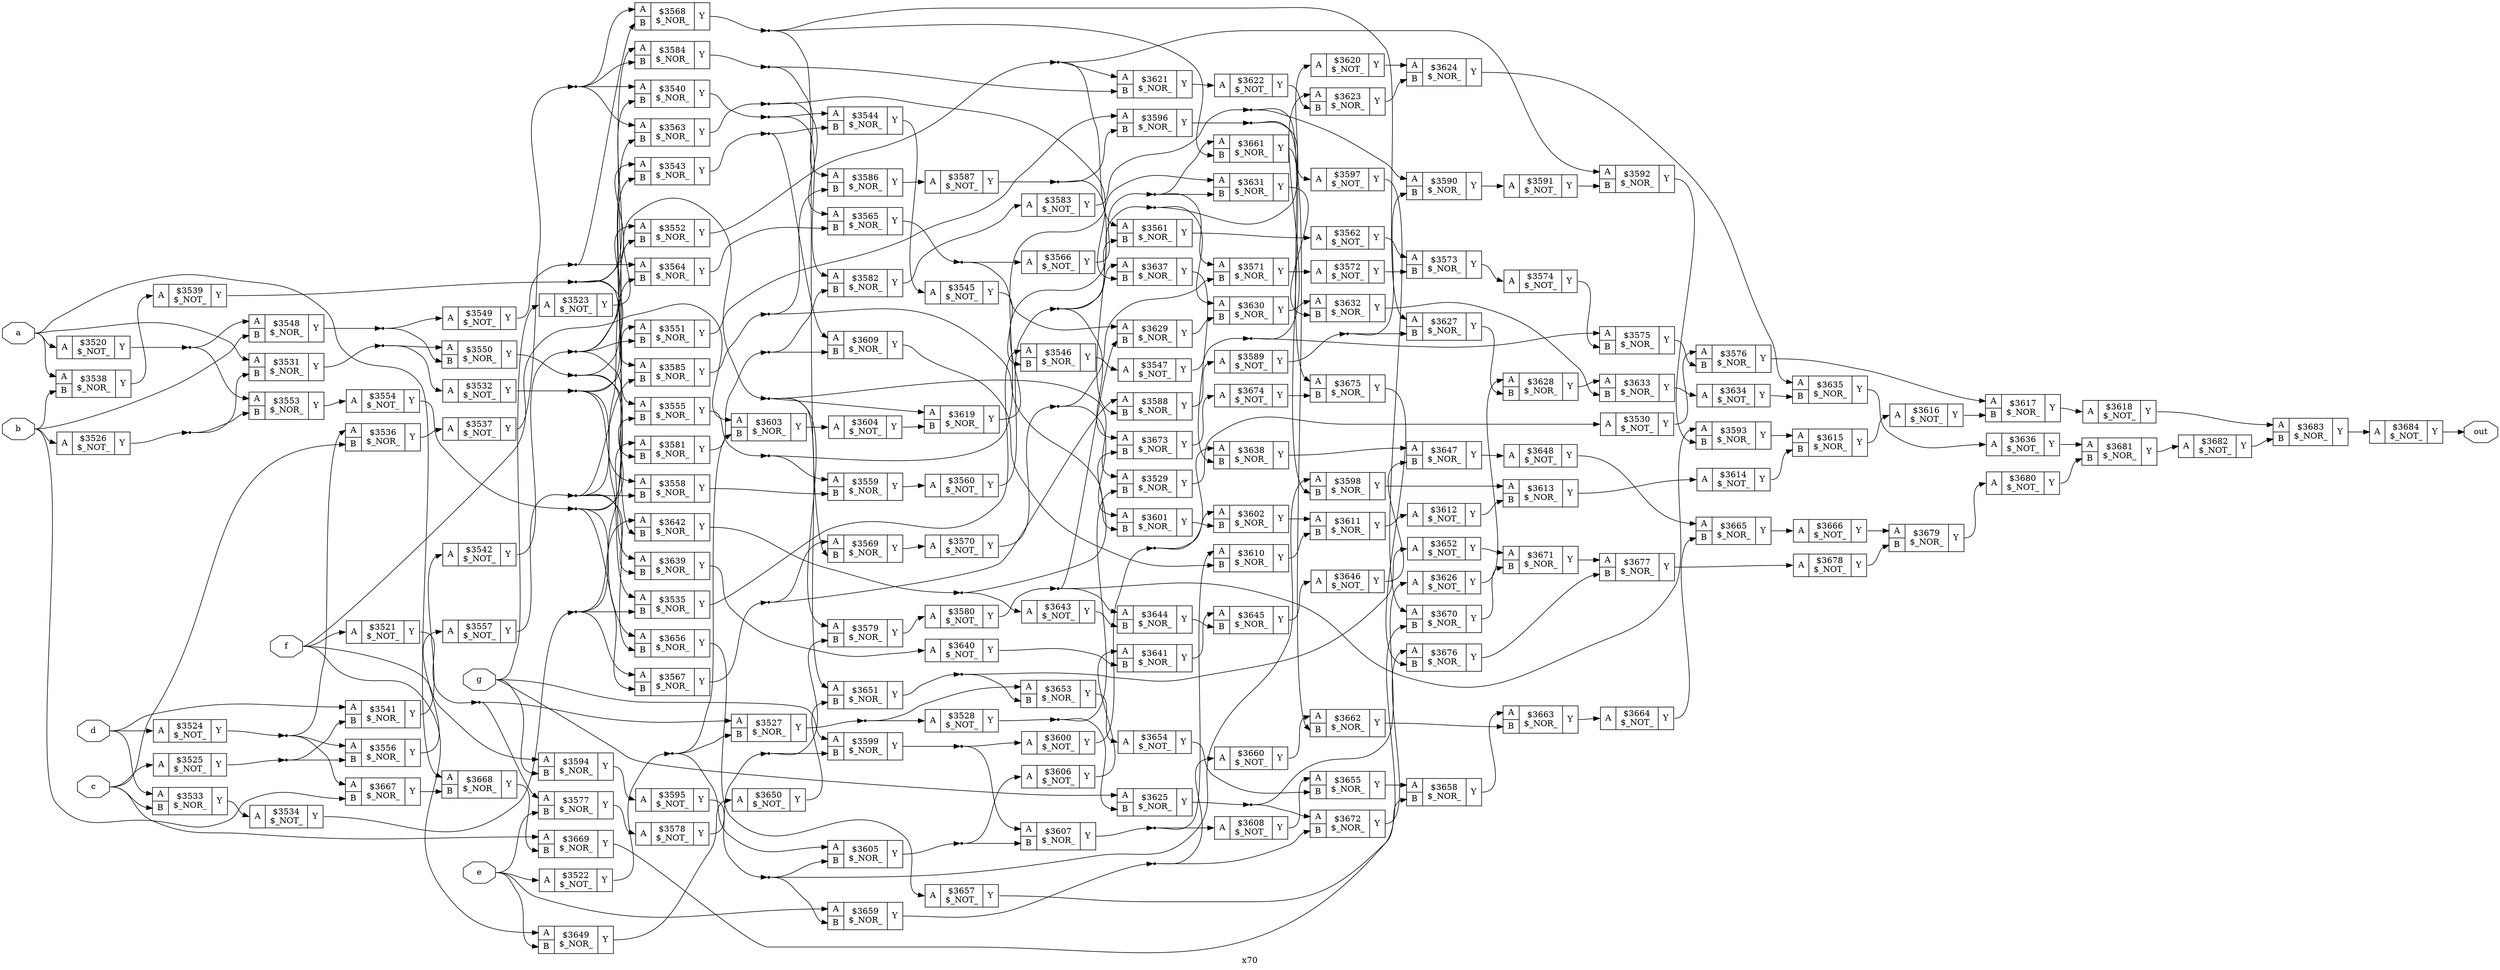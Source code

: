 digraph "x70" {
label="x70";
rankdir="LR";
remincross=true;
n165 [ shape=octagon, label="a", color="black", fontcolor="black" ];
n166 [ shape=octagon, label="b", color="black", fontcolor="black" ];
n167 [ shape=octagon, label="c", color="black", fontcolor="black" ];
n168 [ shape=octagon, label="d", color="black", fontcolor="black" ];
n169 [ shape=octagon, label="e", color="black", fontcolor="black" ];
n170 [ shape=octagon, label="f", color="black", fontcolor="black" ];
n171 [ shape=octagon, label="g", color="black", fontcolor="black" ];
n172 [ shape=octagon, label="out", color="black", fontcolor="black" ];
c175 [ shape=record, label="{{<p173> A}|$3520\n$_NOT_|{<p174> Y}}" ];
c176 [ shape=record, label="{{<p173> A}|$3521\n$_NOT_|{<p174> Y}}" ];
c177 [ shape=record, label="{{<p173> A}|$3522\n$_NOT_|{<p174> Y}}" ];
c178 [ shape=record, label="{{<p173> A}|$3523\n$_NOT_|{<p174> Y}}" ];
c179 [ shape=record, label="{{<p173> A}|$3524\n$_NOT_|{<p174> Y}}" ];
c180 [ shape=record, label="{{<p173> A}|$3525\n$_NOT_|{<p174> Y}}" ];
c181 [ shape=record, label="{{<p173> A}|$3526\n$_NOT_|{<p174> Y}}" ];
c183 [ shape=record, label="{{<p173> A|<p182> B}|$3527\n$_NOR_|{<p174> Y}}" ];
c184 [ shape=record, label="{{<p173> A}|$3528\n$_NOT_|{<p174> Y}}" ];
c185 [ shape=record, label="{{<p173> A|<p182> B}|$3529\n$_NOR_|{<p174> Y}}" ];
c186 [ shape=record, label="{{<p173> A}|$3530\n$_NOT_|{<p174> Y}}" ];
c187 [ shape=record, label="{{<p173> A|<p182> B}|$3531\n$_NOR_|{<p174> Y}}" ];
c188 [ shape=record, label="{{<p173> A}|$3532\n$_NOT_|{<p174> Y}}" ];
c189 [ shape=record, label="{{<p173> A|<p182> B}|$3533\n$_NOR_|{<p174> Y}}" ];
c190 [ shape=record, label="{{<p173> A}|$3534\n$_NOT_|{<p174> Y}}" ];
c191 [ shape=record, label="{{<p173> A|<p182> B}|$3535\n$_NOR_|{<p174> Y}}" ];
c192 [ shape=record, label="{{<p173> A|<p182> B}|$3536\n$_NOR_|{<p174> Y}}" ];
c193 [ shape=record, label="{{<p173> A}|$3537\n$_NOT_|{<p174> Y}}" ];
c194 [ shape=record, label="{{<p173> A|<p182> B}|$3538\n$_NOR_|{<p174> Y}}" ];
c195 [ shape=record, label="{{<p173> A}|$3539\n$_NOT_|{<p174> Y}}" ];
c196 [ shape=record, label="{{<p173> A|<p182> B}|$3540\n$_NOR_|{<p174> Y}}" ];
c197 [ shape=record, label="{{<p173> A|<p182> B}|$3541\n$_NOR_|{<p174> Y}}" ];
c198 [ shape=record, label="{{<p173> A}|$3542\n$_NOT_|{<p174> Y}}" ];
c199 [ shape=record, label="{{<p173> A|<p182> B}|$3543\n$_NOR_|{<p174> Y}}" ];
c200 [ shape=record, label="{{<p173> A|<p182> B}|$3544\n$_NOR_|{<p174> Y}}" ];
c201 [ shape=record, label="{{<p173> A}|$3545\n$_NOT_|{<p174> Y}}" ];
c202 [ shape=record, label="{{<p173> A|<p182> B}|$3546\n$_NOR_|{<p174> Y}}" ];
c203 [ shape=record, label="{{<p173> A}|$3547\n$_NOT_|{<p174> Y}}" ];
c204 [ shape=record, label="{{<p173> A|<p182> B}|$3548\n$_NOR_|{<p174> Y}}" ];
c205 [ shape=record, label="{{<p173> A}|$3549\n$_NOT_|{<p174> Y}}" ];
c206 [ shape=record, label="{{<p173> A|<p182> B}|$3550\n$_NOR_|{<p174> Y}}" ];
c207 [ shape=record, label="{{<p173> A|<p182> B}|$3551\n$_NOR_|{<p174> Y}}" ];
c208 [ shape=record, label="{{<p173> A|<p182> B}|$3552\n$_NOR_|{<p174> Y}}" ];
c209 [ shape=record, label="{{<p173> A|<p182> B}|$3553\n$_NOR_|{<p174> Y}}" ];
c210 [ shape=record, label="{{<p173> A}|$3554\n$_NOT_|{<p174> Y}}" ];
c211 [ shape=record, label="{{<p173> A|<p182> B}|$3555\n$_NOR_|{<p174> Y}}" ];
c212 [ shape=record, label="{{<p173> A|<p182> B}|$3556\n$_NOR_|{<p174> Y}}" ];
c213 [ shape=record, label="{{<p173> A}|$3557\n$_NOT_|{<p174> Y}}" ];
c214 [ shape=record, label="{{<p173> A|<p182> B}|$3558\n$_NOR_|{<p174> Y}}" ];
c215 [ shape=record, label="{{<p173> A|<p182> B}|$3559\n$_NOR_|{<p174> Y}}" ];
c216 [ shape=record, label="{{<p173> A}|$3560\n$_NOT_|{<p174> Y}}" ];
c217 [ shape=record, label="{{<p173> A|<p182> B}|$3561\n$_NOR_|{<p174> Y}}" ];
c218 [ shape=record, label="{{<p173> A}|$3562\n$_NOT_|{<p174> Y}}" ];
c219 [ shape=record, label="{{<p173> A|<p182> B}|$3563\n$_NOR_|{<p174> Y}}" ];
c220 [ shape=record, label="{{<p173> A|<p182> B}|$3564\n$_NOR_|{<p174> Y}}" ];
c221 [ shape=record, label="{{<p173> A|<p182> B}|$3565\n$_NOR_|{<p174> Y}}" ];
c222 [ shape=record, label="{{<p173> A}|$3566\n$_NOT_|{<p174> Y}}" ];
c223 [ shape=record, label="{{<p173> A|<p182> B}|$3567\n$_NOR_|{<p174> Y}}" ];
c224 [ shape=record, label="{{<p173> A|<p182> B}|$3568\n$_NOR_|{<p174> Y}}" ];
c225 [ shape=record, label="{{<p173> A|<p182> B}|$3569\n$_NOR_|{<p174> Y}}" ];
c226 [ shape=record, label="{{<p173> A}|$3570\n$_NOT_|{<p174> Y}}" ];
c227 [ shape=record, label="{{<p173> A|<p182> B}|$3571\n$_NOR_|{<p174> Y}}" ];
c228 [ shape=record, label="{{<p173> A}|$3572\n$_NOT_|{<p174> Y}}" ];
c229 [ shape=record, label="{{<p173> A|<p182> B}|$3573\n$_NOR_|{<p174> Y}}" ];
c230 [ shape=record, label="{{<p173> A}|$3574\n$_NOT_|{<p174> Y}}" ];
c231 [ shape=record, label="{{<p173> A|<p182> B}|$3575\n$_NOR_|{<p174> Y}}" ];
c232 [ shape=record, label="{{<p173> A|<p182> B}|$3576\n$_NOR_|{<p174> Y}}" ];
c233 [ shape=record, label="{{<p173> A|<p182> B}|$3577\n$_NOR_|{<p174> Y}}" ];
c234 [ shape=record, label="{{<p173> A}|$3578\n$_NOT_|{<p174> Y}}" ];
c235 [ shape=record, label="{{<p173> A|<p182> B}|$3579\n$_NOR_|{<p174> Y}}" ];
c236 [ shape=record, label="{{<p173> A}|$3580\n$_NOT_|{<p174> Y}}" ];
c237 [ shape=record, label="{{<p173> A|<p182> B}|$3581\n$_NOR_|{<p174> Y}}" ];
c238 [ shape=record, label="{{<p173> A|<p182> B}|$3582\n$_NOR_|{<p174> Y}}" ];
c239 [ shape=record, label="{{<p173> A}|$3583\n$_NOT_|{<p174> Y}}" ];
c240 [ shape=record, label="{{<p173> A|<p182> B}|$3584\n$_NOR_|{<p174> Y}}" ];
c241 [ shape=record, label="{{<p173> A|<p182> B}|$3585\n$_NOR_|{<p174> Y}}" ];
c242 [ shape=record, label="{{<p173> A|<p182> B}|$3586\n$_NOR_|{<p174> Y}}" ];
c243 [ shape=record, label="{{<p173> A}|$3587\n$_NOT_|{<p174> Y}}" ];
c244 [ shape=record, label="{{<p173> A|<p182> B}|$3588\n$_NOR_|{<p174> Y}}" ];
c245 [ shape=record, label="{{<p173> A}|$3589\n$_NOT_|{<p174> Y}}" ];
c246 [ shape=record, label="{{<p173> A|<p182> B}|$3590\n$_NOR_|{<p174> Y}}" ];
c247 [ shape=record, label="{{<p173> A}|$3591\n$_NOT_|{<p174> Y}}" ];
c248 [ shape=record, label="{{<p173> A|<p182> B}|$3592\n$_NOR_|{<p174> Y}}" ];
c249 [ shape=record, label="{{<p173> A|<p182> B}|$3593\n$_NOR_|{<p174> Y}}" ];
c250 [ shape=record, label="{{<p173> A|<p182> B}|$3594\n$_NOR_|{<p174> Y}}" ];
c251 [ shape=record, label="{{<p173> A}|$3595\n$_NOT_|{<p174> Y}}" ];
c252 [ shape=record, label="{{<p173> A|<p182> B}|$3596\n$_NOR_|{<p174> Y}}" ];
c253 [ shape=record, label="{{<p173> A}|$3597\n$_NOT_|{<p174> Y}}" ];
c254 [ shape=record, label="{{<p173> A|<p182> B}|$3598\n$_NOR_|{<p174> Y}}" ];
c255 [ shape=record, label="{{<p173> A|<p182> B}|$3599\n$_NOR_|{<p174> Y}}" ];
c256 [ shape=record, label="{{<p173> A}|$3600\n$_NOT_|{<p174> Y}}" ];
c257 [ shape=record, label="{{<p173> A|<p182> B}|$3601\n$_NOR_|{<p174> Y}}" ];
c258 [ shape=record, label="{{<p173> A|<p182> B}|$3602\n$_NOR_|{<p174> Y}}" ];
c259 [ shape=record, label="{{<p173> A|<p182> B}|$3603\n$_NOR_|{<p174> Y}}" ];
c260 [ shape=record, label="{{<p173> A}|$3604\n$_NOT_|{<p174> Y}}" ];
c261 [ shape=record, label="{{<p173> A|<p182> B}|$3605\n$_NOR_|{<p174> Y}}" ];
c262 [ shape=record, label="{{<p173> A}|$3606\n$_NOT_|{<p174> Y}}" ];
c263 [ shape=record, label="{{<p173> A|<p182> B}|$3607\n$_NOR_|{<p174> Y}}" ];
c264 [ shape=record, label="{{<p173> A}|$3608\n$_NOT_|{<p174> Y}}" ];
c265 [ shape=record, label="{{<p173> A|<p182> B}|$3609\n$_NOR_|{<p174> Y}}" ];
c266 [ shape=record, label="{{<p173> A|<p182> B}|$3610\n$_NOR_|{<p174> Y}}" ];
c267 [ shape=record, label="{{<p173> A|<p182> B}|$3611\n$_NOR_|{<p174> Y}}" ];
c268 [ shape=record, label="{{<p173> A}|$3612\n$_NOT_|{<p174> Y}}" ];
c269 [ shape=record, label="{{<p173> A|<p182> B}|$3613\n$_NOR_|{<p174> Y}}" ];
c270 [ shape=record, label="{{<p173> A}|$3614\n$_NOT_|{<p174> Y}}" ];
c271 [ shape=record, label="{{<p173> A|<p182> B}|$3615\n$_NOR_|{<p174> Y}}" ];
c272 [ shape=record, label="{{<p173> A}|$3616\n$_NOT_|{<p174> Y}}" ];
c273 [ shape=record, label="{{<p173> A|<p182> B}|$3617\n$_NOR_|{<p174> Y}}" ];
c274 [ shape=record, label="{{<p173> A}|$3618\n$_NOT_|{<p174> Y}}" ];
c275 [ shape=record, label="{{<p173> A|<p182> B}|$3619\n$_NOR_|{<p174> Y}}" ];
c276 [ shape=record, label="{{<p173> A}|$3620\n$_NOT_|{<p174> Y}}" ];
c277 [ shape=record, label="{{<p173> A|<p182> B}|$3621\n$_NOR_|{<p174> Y}}" ];
c278 [ shape=record, label="{{<p173> A}|$3622\n$_NOT_|{<p174> Y}}" ];
c279 [ shape=record, label="{{<p173> A|<p182> B}|$3623\n$_NOR_|{<p174> Y}}" ];
c280 [ shape=record, label="{{<p173> A|<p182> B}|$3624\n$_NOR_|{<p174> Y}}" ];
c281 [ shape=record, label="{{<p173> A|<p182> B}|$3625\n$_NOR_|{<p174> Y}}" ];
c282 [ shape=record, label="{{<p173> A}|$3626\n$_NOT_|{<p174> Y}}" ];
c283 [ shape=record, label="{{<p173> A|<p182> B}|$3627\n$_NOR_|{<p174> Y}}" ];
c284 [ shape=record, label="{{<p173> A|<p182> B}|$3628\n$_NOR_|{<p174> Y}}" ];
c285 [ shape=record, label="{{<p173> A|<p182> B}|$3629\n$_NOR_|{<p174> Y}}" ];
c286 [ shape=record, label="{{<p173> A|<p182> B}|$3630\n$_NOR_|{<p174> Y}}" ];
c287 [ shape=record, label="{{<p173> A|<p182> B}|$3631\n$_NOR_|{<p174> Y}}" ];
c288 [ shape=record, label="{{<p173> A|<p182> B}|$3632\n$_NOR_|{<p174> Y}}" ];
c289 [ shape=record, label="{{<p173> A|<p182> B}|$3633\n$_NOR_|{<p174> Y}}" ];
c290 [ shape=record, label="{{<p173> A}|$3634\n$_NOT_|{<p174> Y}}" ];
c291 [ shape=record, label="{{<p173> A|<p182> B}|$3635\n$_NOR_|{<p174> Y}}" ];
c292 [ shape=record, label="{{<p173> A}|$3636\n$_NOT_|{<p174> Y}}" ];
c293 [ shape=record, label="{{<p173> A|<p182> B}|$3637\n$_NOR_|{<p174> Y}}" ];
c294 [ shape=record, label="{{<p173> A|<p182> B}|$3638\n$_NOR_|{<p174> Y}}" ];
c295 [ shape=record, label="{{<p173> A|<p182> B}|$3639\n$_NOR_|{<p174> Y}}" ];
c296 [ shape=record, label="{{<p173> A}|$3640\n$_NOT_|{<p174> Y}}" ];
c297 [ shape=record, label="{{<p173> A|<p182> B}|$3641\n$_NOR_|{<p174> Y}}" ];
c298 [ shape=record, label="{{<p173> A|<p182> B}|$3642\n$_NOR_|{<p174> Y}}" ];
c299 [ shape=record, label="{{<p173> A}|$3643\n$_NOT_|{<p174> Y}}" ];
c300 [ shape=record, label="{{<p173> A|<p182> B}|$3644\n$_NOR_|{<p174> Y}}" ];
c301 [ shape=record, label="{{<p173> A|<p182> B}|$3645\n$_NOR_|{<p174> Y}}" ];
c302 [ shape=record, label="{{<p173> A}|$3646\n$_NOT_|{<p174> Y}}" ];
c303 [ shape=record, label="{{<p173> A|<p182> B}|$3647\n$_NOR_|{<p174> Y}}" ];
c304 [ shape=record, label="{{<p173> A}|$3648\n$_NOT_|{<p174> Y}}" ];
c305 [ shape=record, label="{{<p173> A|<p182> B}|$3649\n$_NOR_|{<p174> Y}}" ];
c306 [ shape=record, label="{{<p173> A}|$3650\n$_NOT_|{<p174> Y}}" ];
c307 [ shape=record, label="{{<p173> A|<p182> B}|$3651\n$_NOR_|{<p174> Y}}" ];
c308 [ shape=record, label="{{<p173> A}|$3652\n$_NOT_|{<p174> Y}}" ];
c309 [ shape=record, label="{{<p173> A|<p182> B}|$3653\n$_NOR_|{<p174> Y}}" ];
c310 [ shape=record, label="{{<p173> A}|$3654\n$_NOT_|{<p174> Y}}" ];
c311 [ shape=record, label="{{<p173> A|<p182> B}|$3655\n$_NOR_|{<p174> Y}}" ];
c312 [ shape=record, label="{{<p173> A|<p182> B}|$3656\n$_NOR_|{<p174> Y}}" ];
c313 [ shape=record, label="{{<p173> A}|$3657\n$_NOT_|{<p174> Y}}" ];
c314 [ shape=record, label="{{<p173> A|<p182> B}|$3658\n$_NOR_|{<p174> Y}}" ];
c315 [ shape=record, label="{{<p173> A|<p182> B}|$3659\n$_NOR_|{<p174> Y}}" ];
c316 [ shape=record, label="{{<p173> A}|$3660\n$_NOT_|{<p174> Y}}" ];
c317 [ shape=record, label="{{<p173> A|<p182> B}|$3661\n$_NOR_|{<p174> Y}}" ];
c318 [ shape=record, label="{{<p173> A|<p182> B}|$3662\n$_NOR_|{<p174> Y}}" ];
c319 [ shape=record, label="{{<p173> A|<p182> B}|$3663\n$_NOR_|{<p174> Y}}" ];
c320 [ shape=record, label="{{<p173> A}|$3664\n$_NOT_|{<p174> Y}}" ];
c321 [ shape=record, label="{{<p173> A|<p182> B}|$3665\n$_NOR_|{<p174> Y}}" ];
c322 [ shape=record, label="{{<p173> A}|$3666\n$_NOT_|{<p174> Y}}" ];
c323 [ shape=record, label="{{<p173> A|<p182> B}|$3667\n$_NOR_|{<p174> Y}}" ];
c324 [ shape=record, label="{{<p173> A|<p182> B}|$3668\n$_NOR_|{<p174> Y}}" ];
c325 [ shape=record, label="{{<p173> A|<p182> B}|$3669\n$_NOR_|{<p174> Y}}" ];
c326 [ shape=record, label="{{<p173> A|<p182> B}|$3670\n$_NOR_|{<p174> Y}}" ];
c327 [ shape=record, label="{{<p173> A|<p182> B}|$3671\n$_NOR_|{<p174> Y}}" ];
c328 [ shape=record, label="{{<p173> A|<p182> B}|$3672\n$_NOR_|{<p174> Y}}" ];
c329 [ shape=record, label="{{<p173> A|<p182> B}|$3673\n$_NOR_|{<p174> Y}}" ];
c330 [ shape=record, label="{{<p173> A}|$3674\n$_NOT_|{<p174> Y}}" ];
c331 [ shape=record, label="{{<p173> A|<p182> B}|$3675\n$_NOR_|{<p174> Y}}" ];
c332 [ shape=record, label="{{<p173> A|<p182> B}|$3676\n$_NOR_|{<p174> Y}}" ];
c333 [ shape=record, label="{{<p173> A|<p182> B}|$3677\n$_NOR_|{<p174> Y}}" ];
c334 [ shape=record, label="{{<p173> A}|$3678\n$_NOT_|{<p174> Y}}" ];
c335 [ shape=record, label="{{<p173> A|<p182> B}|$3679\n$_NOR_|{<p174> Y}}" ];
c336 [ shape=record, label="{{<p173> A}|$3680\n$_NOT_|{<p174> Y}}" ];
c337 [ shape=record, label="{{<p173> A|<p182> B}|$3681\n$_NOR_|{<p174> Y}}" ];
c338 [ shape=record, label="{{<p173> A}|$3682\n$_NOT_|{<p174> Y}}" ];
c339 [ shape=record, label="{{<p173> A|<p182> B}|$3683\n$_NOR_|{<p174> Y}}" ];
c340 [ shape=record, label="{{<p173> A}|$3684\n$_NOT_|{<p174> Y}}" ];
c267:p174:e -> c268:p173:w [color="black", label=""];
c276:p174:e -> c280:p173:w [color="black", label=""];
n100 [ shape=point ];
c203:p174:e -> n100:w [color="black", label=""];
n100:e -> c231:p173:w [color="black", label=""];
n100:e -> c279:p173:w [color="black", label=""];
n101 [ shape=point ];
c204:p174:e -> n101:w [color="black", label=""];
n101:e -> c205:p173:w [color="black", label=""];
n101:e -> c206:p182:w [color="black", label=""];
n102 [ shape=point ];
c205:p174:e -> n102:w [color="black", label=""];
n102:e -> c220:p173:w [color="black", label=""];
n102:e -> c224:p182:w [color="black", label=""];
n103 [ shape=point ];
c206:p174:e -> n103:w [color="black", label=""];
n103:e -> c208:p182:w [color="black", label=""];
n103:e -> c237:p182:w [color="black", label=""];
n103:e -> c295:p173:w [color="black", label=""];
c207:p174:e -> c252:p173:w [color="black", label=""];
n105 [ shape=point ];
c208:p174:e -> n105:w [color="black", label=""];
n105:e -> c217:p173:w [color="black", label=""];
n105:e -> c248:p173:w [color="black", label=""];
n105:e -> c277:p173:w [color="black", label=""];
c209:p174:e -> c210:p173:w [color="black", label=""];
n107 [ shape=point ];
c210:p174:e -> n107:w [color="black", label=""];
n107:e -> c211:p182:w [color="black", label=""];
n107:e -> c219:p182:w [color="black", label=""];
n107:e -> c223:p182:w [color="black", label=""];
n107:e -> c312:p173:w [color="black", label=""];
n108 [ shape=point ];
c211:p174:e -> n108:w [color="black", label=""];
n108:e -> c215:p173:w [color="black", label=""];
n108:e -> c287:p173:w [color="black", label=""];
c212:p174:e -> c213:p173:w [color="black", label=""];
n11 [ shape=point ];
c176:p174:e -> n11:w [color="black", label=""];
n11:e -> c183:p173:w [color="black", label=""];
n11:e -> c233:p173:w [color="black", label=""];
n110 [ shape=point ];
c213:p174:e -> n110:w [color="black", label=""];
n110:e -> c214:p182:w [color="black", label=""];
n110:e -> c220:p182:w [color="black", label=""];
n110:e -> c241:p182:w [color="black", label=""];
n110:e -> c295:p182:w [color="black", label=""];
n110:e -> c312:p182:w [color="black", label=""];
c214:p174:e -> c215:p182:w [color="black", label=""];
c215:p174:e -> c216:p173:w [color="black", label=""];
n113 [ shape=point ];
c216:p174:e -> n113:w [color="black", label=""];
n113:e -> c217:p182:w [color="black", label=""];
n113:e -> c293:p173:w [color="black", label=""];
n113:e -> c329:p173:w [color="black", label=""];
c217:p174:e -> c218:p173:w [color="black", label=""];
c218:p174:e -> c229:p173:w [color="black", label=""];
n116 [ shape=point ];
c219:p174:e -> n116:w [color="black", label=""];
n116:e -> c221:p173:w [color="black", label=""];
n116:e -> c293:p182:w [color="black", label=""];
c220:p174:e -> c221:p182:w [color="black", label=""];
n118 [ shape=point ];
c221:p174:e -> n118:w [color="black", label=""];
n118:e -> c222:p173:w [color="black", label=""];
n118:e -> c285:p173:w [color="black", label=""];
n119 [ shape=point ];
c222:p174:e -> n119:w [color="black", label=""];
n119:e -> c227:p173:w [color="black", label=""];
n119:e -> c287:p182:w [color="black", label=""];
n119:e -> c317:p173:w [color="black", label=""];
c277:p174:e -> c278:p173:w [color="black", label=""];
n120 [ shape=point ];
c223:p174:e -> n120:w [color="black", label=""];
n120:e -> c225:p173:w [color="black", label=""];
n120:e -> c244:p173:w [color="black", label=""];
n121 [ shape=point ];
c224:p174:e -> n121:w [color="black", label=""];
n121:e -> c225:p182:w [color="black", label=""];
n121:e -> c283:p173:w [color="black", label=""];
n121:e -> c317:p182:w [color="black", label=""];
c225:p174:e -> c226:p173:w [color="black", label=""];
n123 [ shape=point ];
c226:p174:e -> n123:w [color="black", label=""];
n123:e -> c227:p182:w [color="black", label=""];
n123:e -> c257:p173:w [color="black", label=""];
c227:p174:e -> c228:p173:w [color="black", label=""];
c228:p174:e -> c229:p182:w [color="black", label=""];
c229:p174:e -> c230:p173:w [color="black", label=""];
c230:p174:e -> c231:p182:w [color="black", label=""];
c231:p174:e -> c232:p182:w [color="black", label=""];
c232:p174:e -> c273:p173:w [color="black", label=""];
c278:p174:e -> c279:p182:w [color="black", label=""];
c233:p174:e -> c234:p173:w [color="black", label=""];
n131 [ shape=point ];
c234:p174:e -> n131:w [color="black", label=""];
n131:e -> c235:p182:w [color="black", label=""];
n131:e -> c255:p182:w [color="black", label=""];
c235:p174:e -> c236:p173:w [color="black", label=""];
n133 [ shape=point ];
c236:p174:e -> n133:w [color="black", label=""];
n133:e -> c249:p173:w [color="black", label=""];
n133:e -> c285:p182:w [color="black", label=""];
n133:e -> c300:p173:w [color="black", label=""];
n134 [ shape=point ];
c237:p174:e -> n134:w [color="black", label=""];
n134:e -> c238:p182:w [color="black", label=""];
n134:e -> c265:p182:w [color="black", label=""];
c238:p174:e -> c239:p173:w [color="black", label=""];
n136 [ shape=point ];
c239:p174:e -> n136:w [color="black", label=""];
n136:e -> c246:p173:w [color="black", label=""];
n136:e -> c331:p173:w [color="black", label=""];
n137 [ shape=point ];
c240:p174:e -> n137:w [color="black", label=""];
n137:e -> c242:p173:w [color="black", label=""];
n137:e -> c277:p182:w [color="black", label=""];
n138 [ shape=point ];
c241:p174:e -> n138:w [color="black", label=""];
n138:e -> c242:p182:w [color="black", label=""];
n138:e -> c257:p182:w [color="black", label=""];
c242:p174:e -> c243:p173:w [color="black", label=""];
c279:p174:e -> c280:p182:w [color="black", label=""];
n140 [ shape=point ];
c243:p174:e -> n140:w [color="black", label=""];
n140:e -> c244:p182:w [color="black", label=""];
n140:e -> c252:p182:w [color="black", label=""];
c244:p174:e -> c245:p173:w [color="black", label=""];
n142 [ shape=point ];
c245:p174:e -> n142:w [color="black", label=""];
n142:e -> c246:p182:w [color="black", label=""];
n142:e -> c283:p182:w [color="black", label=""];
c246:p174:e -> c247:p173:w [color="black", label=""];
c247:p174:e -> c248:p182:w [color="black", label=""];
c248:p174:e -> c249:p182:w [color="black", label=""];
c249:p174:e -> c271:p173:w [color="black", label=""];
c250:p174:e -> c251:p173:w [color="black", label=""];
n148 [ shape=point ];
c251:p174:e -> n148:w [color="black", label=""];
n148:e -> c254:p173:w [color="black", label=""];
n148:e -> c261:p182:w [color="black", label=""];
n148:e -> c315:p182:w [color="black", label=""];
n149 [ shape=point ];
c252:p174:e -> n149:w [color="black", label=""];
n149:e -> c253:p173:w [color="black", label=""];
n149:e -> c254:p182:w [color="black", label=""];
c280:p174:e -> c291:p173:w [color="black", label=""];
c253:p174:e -> c326:p173:w [color="black", label=""];
c254:p174:e -> c269:p173:w [color="black", label=""];
n152 [ shape=point ];
c255:p174:e -> n152:w [color="black", label=""];
n152:e -> c256:p173:w [color="black", label=""];
n152:e -> c263:p173:w [color="black", label=""];
n153 [ shape=point ];
c256:p174:e -> n153:w [color="black", label=""];
n153:e -> c258:p173:w [color="black", label=""];
n153:e -> c294:p173:w [color="black", label=""];
c257:p174:e -> c258:p182:w [color="black", label=""];
c258:p174:e -> c267:p173:w [color="black", label=""];
c259:p174:e -> c260:p173:w [color="black", label=""];
c260:p174:e -> c275:p182:w [color="black", label=""];
n158 [ shape=point ];
c261:p174:e -> n158:w [color="black", label=""];
n158:e -> c262:p173:w [color="black", label=""];
n158:e -> c263:p182:w [color="black", label=""];
c262:p174:e -> c297:p173:w [color="black", label=""];
n16 [ shape=point ];
c281:p174:e -> n16:w [color="black", label=""];
n16:e -> c282:p173:w [color="black", label=""];
n16:e -> c328:p173:w [color="black", label=""];
n160 [ shape=point ];
c263:p174:e -> n160:w [color="black", label=""];
n160:e -> c264:p173:w [color="black", label=""];
n160:e -> c266:p173:w [color="black", label=""];
c264:p174:e -> c311:p173:w [color="black", label=""];
c265:p174:e -> c266:p182:w [color="black", label=""];
c266:p174:e -> c267:p182:w [color="black", label=""];
n164 [ shape=point ];
c175:p174:e -> n164:w [color="black", label=""];
n164:e -> c204:p173:w [color="black", label=""];
n164:e -> c209:p173:w [color="black", label=""];
n165:e -> c175:p173:w [color="black", label=""];
n165:e -> c187:p173:w [color="black", label=""];
n165:e -> c194:p173:w [color="black", label=""];
n165:e -> c324:p173:w [color="black", label=""];
n166:e -> c181:p173:w [color="black", label=""];
n166:e -> c194:p182:w [color="black", label=""];
n166:e -> c204:p182:w [color="black", label=""];
n166:e -> c323:p182:w [color="black", label=""];
n167:e -> c180:p173:w [color="black", label=""];
n167:e -> c189:p182:w [color="black", label=""];
n167:e -> c192:p182:w [color="black", label=""];
n167:e -> c325:p173:w [color="black", label=""];
n168:e -> c179:p173:w [color="black", label=""];
n168:e -> c189:p173:w [color="black", label=""];
n168:e -> c197:p173:w [color="black", label=""];
n169:e -> c177:p173:w [color="black", label=""];
n169:e -> c233:p182:w [color="black", label=""];
n169:e -> c305:p182:w [color="black", label=""];
n169:e -> c315:p173:w [color="black", label=""];
c282:p174:e -> c284:p173:w [color="black", label=""];
n170:e -> c176:p173:w [color="black", label=""];
n170:e -> c250:p173:w [color="black", label=""];
n170:e -> c259:p173:w [color="black", label=""];
n170:e -> c305:p173:w [color="black", label=""];
n171:e -> c178:p173:w [color="black", label=""];
n171:e -> c250:p182:w [color="black", label=""];
n171:e -> c255:p173:w [color="black", label=""];
n171:e -> c281:p173:w [color="black", label=""];
c340:p174:e -> n172:w [color="black", label=""];
c283:p174:e -> c284:p182:w [color="black", label=""];
c284:p174:e -> c289:p173:w [color="black", label=""];
c268:p174:e -> c269:p182:w [color="black", label=""];
c285:p174:e -> c286:p182:w [color="black", label=""];
c286:p174:e -> c288:p173:w [color="black", label=""];
n22 [ shape=point ];
c177:p174:e -> n22:w [color="black", label=""];
n22:e -> c183:p182:w [color="black", label=""];
n22:e -> c259:p182:w [color="black", label=""];
n22:e -> c261:p173:w [color="black", label=""];
c287:p174:e -> c288:p182:w [color="black", label=""];
c288:p174:e -> c289:p182:w [color="black", label=""];
c289:p174:e -> c290:p173:w [color="black", label=""];
c290:p174:e -> c291:p182:w [color="black", label=""];
c291:p174:e -> c292:p173:w [color="black", label=""];
c292:p174:e -> c337:p173:w [color="black", label=""];
c293:p174:e -> c294:p182:w [color="black", label=""];
c269:p174:e -> c270:p173:w [color="black", label=""];
c294:p174:e -> c303:p173:w [color="black", label=""];
c295:p174:e -> c296:p173:w [color="black", label=""];
c296:p174:e -> c297:p182:w [color="black", label=""];
n33 [ shape=point ];
c178:p174:e -> n33:w [color="black", label=""];
n33:e -> c185:p173:w [color="black", label=""];
n33:e -> c235:p173:w [color="black", label=""];
n33:e -> c275:p173:w [color="black", label=""];
n33:e -> c307:p173:w [color="black", label=""];
c297:p174:e -> c301:p173:w [color="black", label=""];
n35 [ shape=point ];
c298:p174:e -> n35:w [color="black", label=""];
n35:e -> c299:p173:w [color="black", label=""];
n35:e -> c329:p182:w [color="black", label=""];
c299:p174:e -> c300:p182:w [color="black", label=""];
c300:p174:e -> c301:p182:w [color="black", label=""];
c301:p174:e -> c302:p173:w [color="black", label=""];
c302:p174:e -> c303:p182:w [color="black", label=""];
c270:p174:e -> c271:p182:w [color="black", label=""];
c303:p174:e -> c304:p173:w [color="black", label=""];
c304:p174:e -> c321:p173:w [color="black", label=""];
c305:p174:e -> c306:p173:w [color="black", label=""];
c306:p174:e -> c307:p182:w [color="black", label=""];
n44 [ shape=point ];
c179:p174:e -> n44:w [color="black", label=""];
n44:e -> c192:p173:w [color="black", label=""];
n44:e -> c212:p173:w [color="black", label=""];
n44:e -> c323:p173:w [color="black", label=""];
n45 [ shape=point ];
c307:p174:e -> n45:w [color="black", label=""];
n45:e -> c308:p173:w [color="black", label=""];
n45:e -> c309:p182:w [color="black", label=""];
c308:p174:e -> c327:p173:w [color="black", label=""];
c309:p174:e -> c310:p173:w [color="black", label=""];
c310:p174:e -> c311:p182:w [color="black", label=""];
c311:p174:e -> c314:p173:w [color="black", label=""];
c271:p174:e -> c272:p173:w [color="black", label=""];
c312:p174:e -> c313:p173:w [color="black", label=""];
c313:p174:e -> c314:p182:w [color="black", label=""];
c314:p174:e -> c319:p173:w [color="black", label=""];
n53 [ shape=point ];
c315:p174:e -> n53:w [color="black", label=""];
n53:e -> c316:p173:w [color="black", label=""];
n53:e -> c328:p182:w [color="black", label=""];
c316:p174:e -> c318:p173:w [color="black", label=""];
n55 [ shape=point ];
c180:p174:e -> n55:w [color="black", label=""];
n55:e -> c197:p182:w [color="black", label=""];
n55:e -> c212:p182:w [color="black", label=""];
c317:p174:e -> c318:p182:w [color="black", label=""];
c318:p174:e -> c319:p182:w [color="black", label=""];
c319:p174:e -> c320:p173:w [color="black", label=""];
c320:p174:e -> c321:p182:w [color="black", label=""];
c272:p174:e -> c273:p182:w [color="black", label=""];
c321:p174:e -> c322:p173:w [color="black", label=""];
c322:p174:e -> c335:p173:w [color="black", label=""];
c323:p174:e -> c324:p182:w [color="black", label=""];
c324:p174:e -> c325:p182:w [color="black", label=""];
c325:p174:e -> c326:p182:w [color="black", label=""];
c326:p174:e -> c327:p182:w [color="black", label=""];
n66 [ shape=point ];
c181:p174:e -> n66:w [color="black", label=""];
n66:e -> c187:p182:w [color="black", label=""];
n66:e -> c209:p182:w [color="black", label=""];
c327:p174:e -> c333:p173:w [color="black", label=""];
c328:p174:e -> c332:p173:w [color="black", label=""];
c329:p174:e -> c330:p173:w [color="black", label=""];
c273:p174:e -> c274:p173:w [color="black", label=""];
c330:p174:e -> c331:p182:w [color="black", label=""];
c331:p174:e -> c332:p182:w [color="black", label=""];
c332:p174:e -> c333:p182:w [color="black", label=""];
c333:p174:e -> c334:p173:w [color="black", label=""];
c334:p174:e -> c335:p182:w [color="black", label=""];
c335:p174:e -> c336:p173:w [color="black", label=""];
c336:p174:e -> c337:p182:w [color="black", label=""];
n77 [ shape=point ];
c183:p174:e -> n77:w [color="black", label=""];
n77:e -> c184:p173:w [color="black", label=""];
n77:e -> c309:p173:w [color="black", label=""];
c337:p174:e -> c338:p173:w [color="black", label=""];
c338:p174:e -> c339:p182:w [color="black", label=""];
c274:p174:e -> c339:p173:w [color="black", label=""];
c339:p174:e -> c340:p173:w [color="black", label=""];
n81 [ shape=point ];
c184:p174:e -> n81:w [color="black", label=""];
n81:e -> c185:p182:w [color="black", label=""];
n81:e -> c281:p182:w [color="black", label=""];
c185:p174:e -> c186:p173:w [color="black", label=""];
c186:p174:e -> c232:p173:w [color="black", label=""];
n84 [ shape=point ];
c187:p174:e -> n84:w [color="black", label=""];
n84:e -> c188:p173:w [color="black", label=""];
n84:e -> c206:p173:w [color="black", label=""];
n85 [ shape=point ];
c188:p174:e -> n85:w [color="black", label=""];
n85:e -> c191:p173:w [color="black", label=""];
n85:e -> c207:p173:w [color="black", label=""];
n85:e -> c214:p173:w [color="black", label=""];
n85:e -> c240:p173:w [color="black", label=""];
c189:p174:e -> c190:p173:w [color="black", label=""];
n87 [ shape=point ];
c190:p174:e -> n87:w [color="black", label=""];
n87:e -> c191:p182:w [color="black", label=""];
n87:e -> c223:p173:w [color="black", label=""];
n87:e -> c237:p173:w [color="black", label=""];
n87:e -> c298:p173:w [color="black", label=""];
c191:p174:e -> c202:p173:w [color="black", label=""];
c192:p174:e -> c193:p173:w [color="black", label=""];
n9 [ shape=point ];
c275:p174:e -> n9:w [color="black", label=""];
n9:e -> c276:p173:w [color="black", label=""];
n9:e -> c286:p173:w [color="black", label=""];
n90 [ shape=point ];
c193:p174:e -> n90:w [color="black", label=""];
n90:e -> c196:p173:w [color="black", label=""];
n90:e -> c219:p173:w [color="black", label=""];
n90:e -> c224:p173:w [color="black", label=""];
n90:e -> c240:p182:w [color="black", label=""];
c194:p174:e -> c195:p173:w [color="black", label=""];
n92 [ shape=point ];
c195:p174:e -> n92:w [color="black", label=""];
n92:e -> c196:p182:w [color="black", label=""];
n92:e -> c199:p173:w [color="black", label=""];
n92:e -> c241:p173:w [color="black", label=""];
n92:e -> c298:p182:w [color="black", label=""];
n93 [ shape=point ];
c196:p174:e -> n93:w [color="black", label=""];
n93:e -> c200:p173:w [color="black", label=""];
n93:e -> c238:p173:w [color="black", label=""];
c197:p174:e -> c198:p173:w [color="black", label=""];
n95 [ shape=point ];
c198:p174:e -> n95:w [color="black", label=""];
n95:e -> c199:p182:w [color="black", label=""];
n95:e -> c207:p182:w [color="black", label=""];
n95:e -> c208:p173:w [color="black", label=""];
n95:e -> c211:p173:w [color="black", label=""];
n96 [ shape=point ];
c199:p174:e -> n96:w [color="black", label=""];
n96:e -> c200:p182:w [color="black", label=""];
n96:e -> c265:p173:w [color="black", label=""];
c200:p174:e -> c201:p173:w [color="black", label=""];
c201:p174:e -> c202:p182:w [color="black", label=""];
c202:p174:e -> c203:p173:w [color="black", label=""];
}
